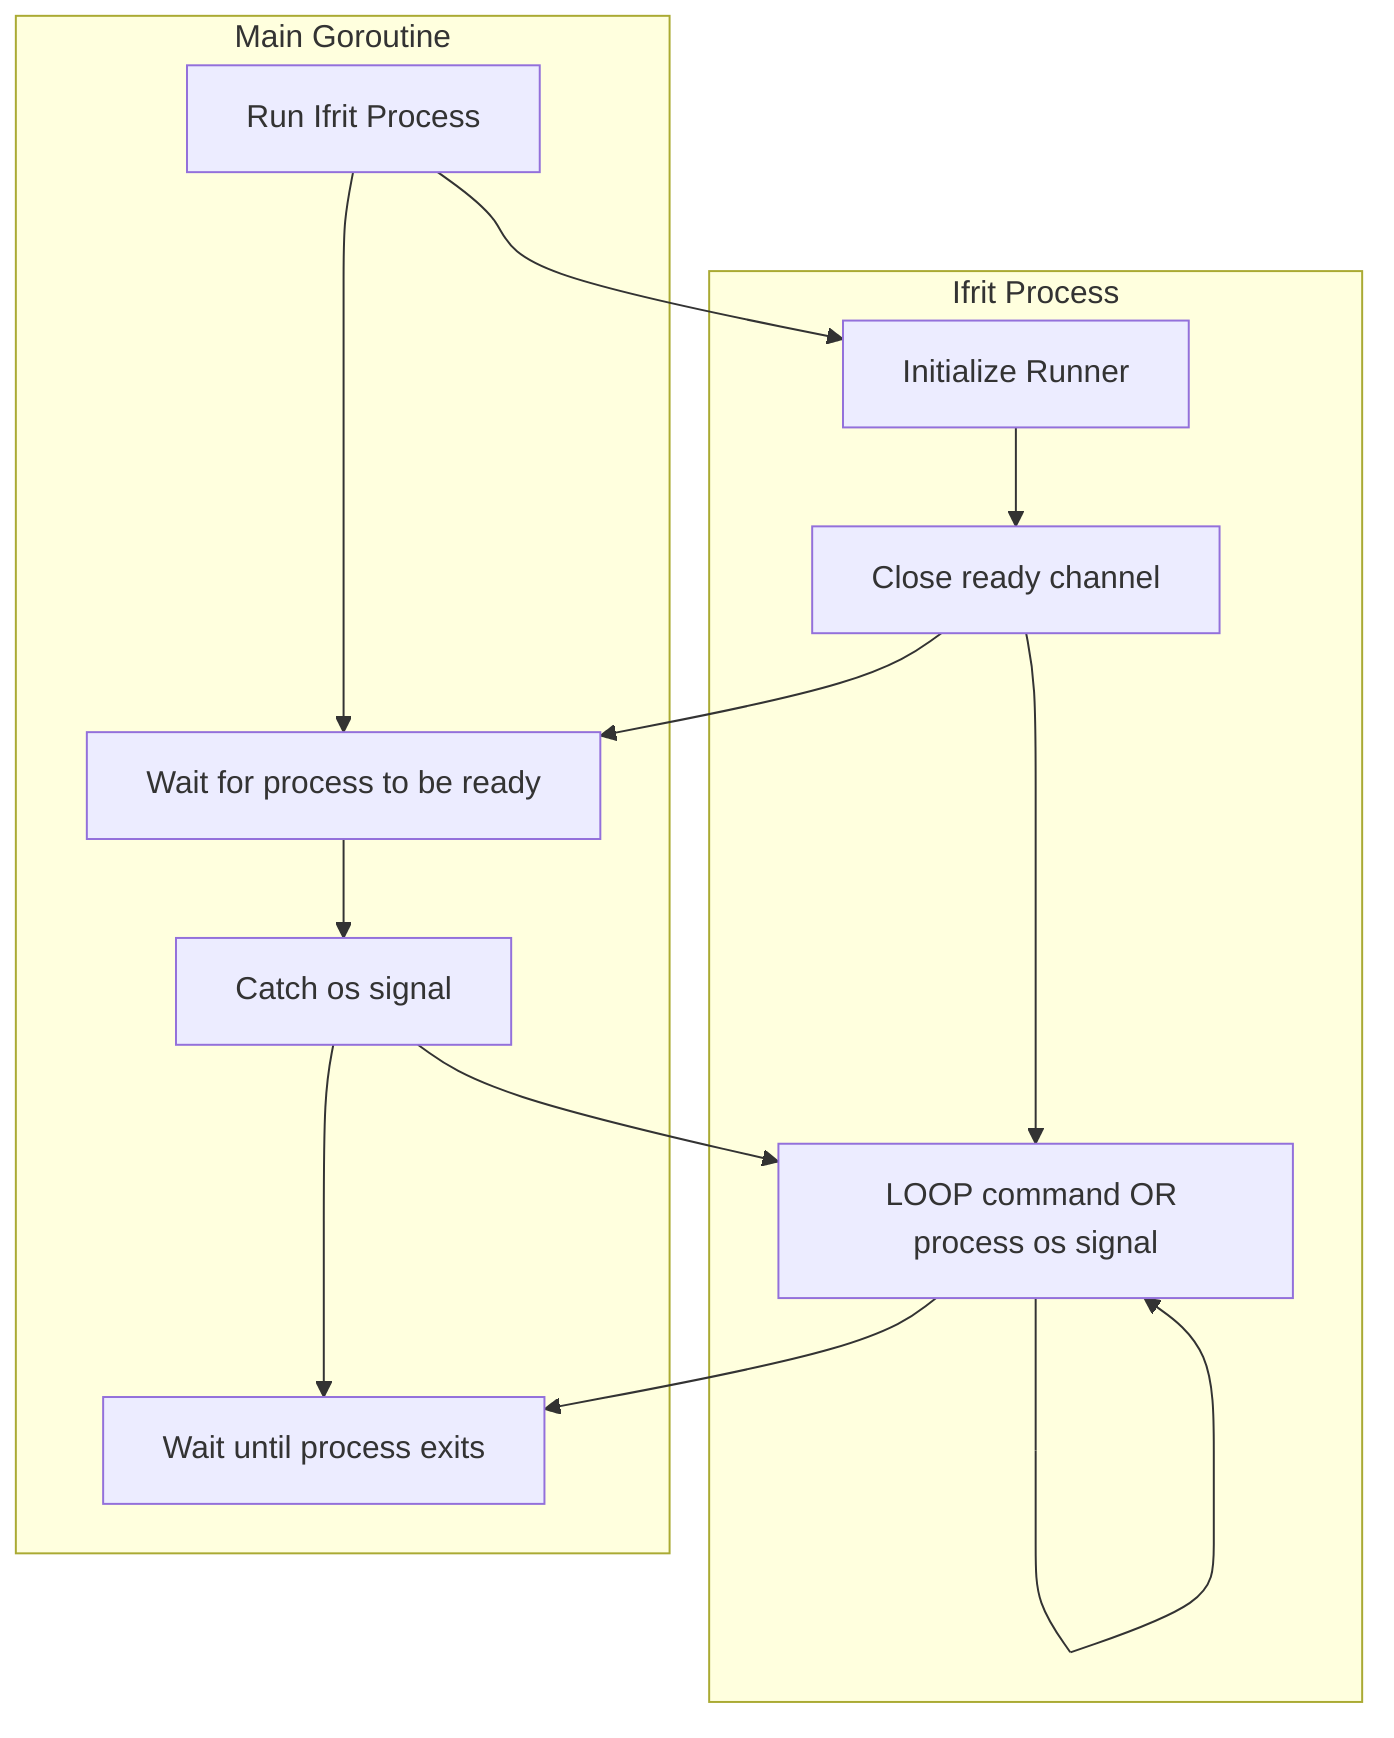 graph TB
  subgraph Ifrit Process
    b1["Initialize Runner"]-->b2["Close ready channel"]
    b2-->b3["LOOP command OR process os signal"]
    b3-->b3
  end
  subgraph Main Goroutine
    a1["Run Ifrit Process"]-->a2["Wait for process to be ready"]
    a2-->a3["Catch os signal"]
    a3-->a4["Wait until process exits"]
  end
a1-->b1
b2-->a2
a3-->b3
b3-->a4